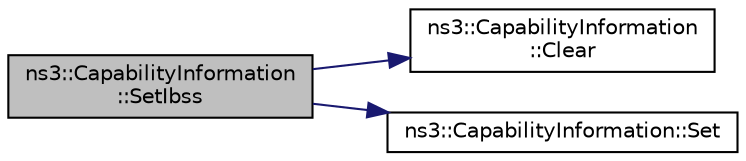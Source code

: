 digraph "ns3::CapabilityInformation::SetIbss"
{
  edge [fontname="Helvetica",fontsize="10",labelfontname="Helvetica",labelfontsize="10"];
  node [fontname="Helvetica",fontsize="10",shape=record];
  rankdir="LR";
  Node1 [label="ns3::CapabilityInformation\l::SetIbss",height=0.2,width=0.4,color="black", fillcolor="grey75", style="filled", fontcolor="black"];
  Node1 -> Node2 [color="midnightblue",fontsize="10",style="solid"];
  Node2 [label="ns3::CapabilityInformation\l::Clear",height=0.2,width=0.4,color="black", fillcolor="white", style="filled",URL="$de/d4d/classns3_1_1CapabilityInformation.html#acaab4e4160cbc81e0df64858c5029a0d"];
  Node1 -> Node3 [color="midnightblue",fontsize="10",style="solid"];
  Node3 [label="ns3::CapabilityInformation::Set",height=0.2,width=0.4,color="black", fillcolor="white", style="filled",URL="$de/d4d/classns3_1_1CapabilityInformation.html#a8f11df0c93af6bb7d50a91900add13fc"];
}
